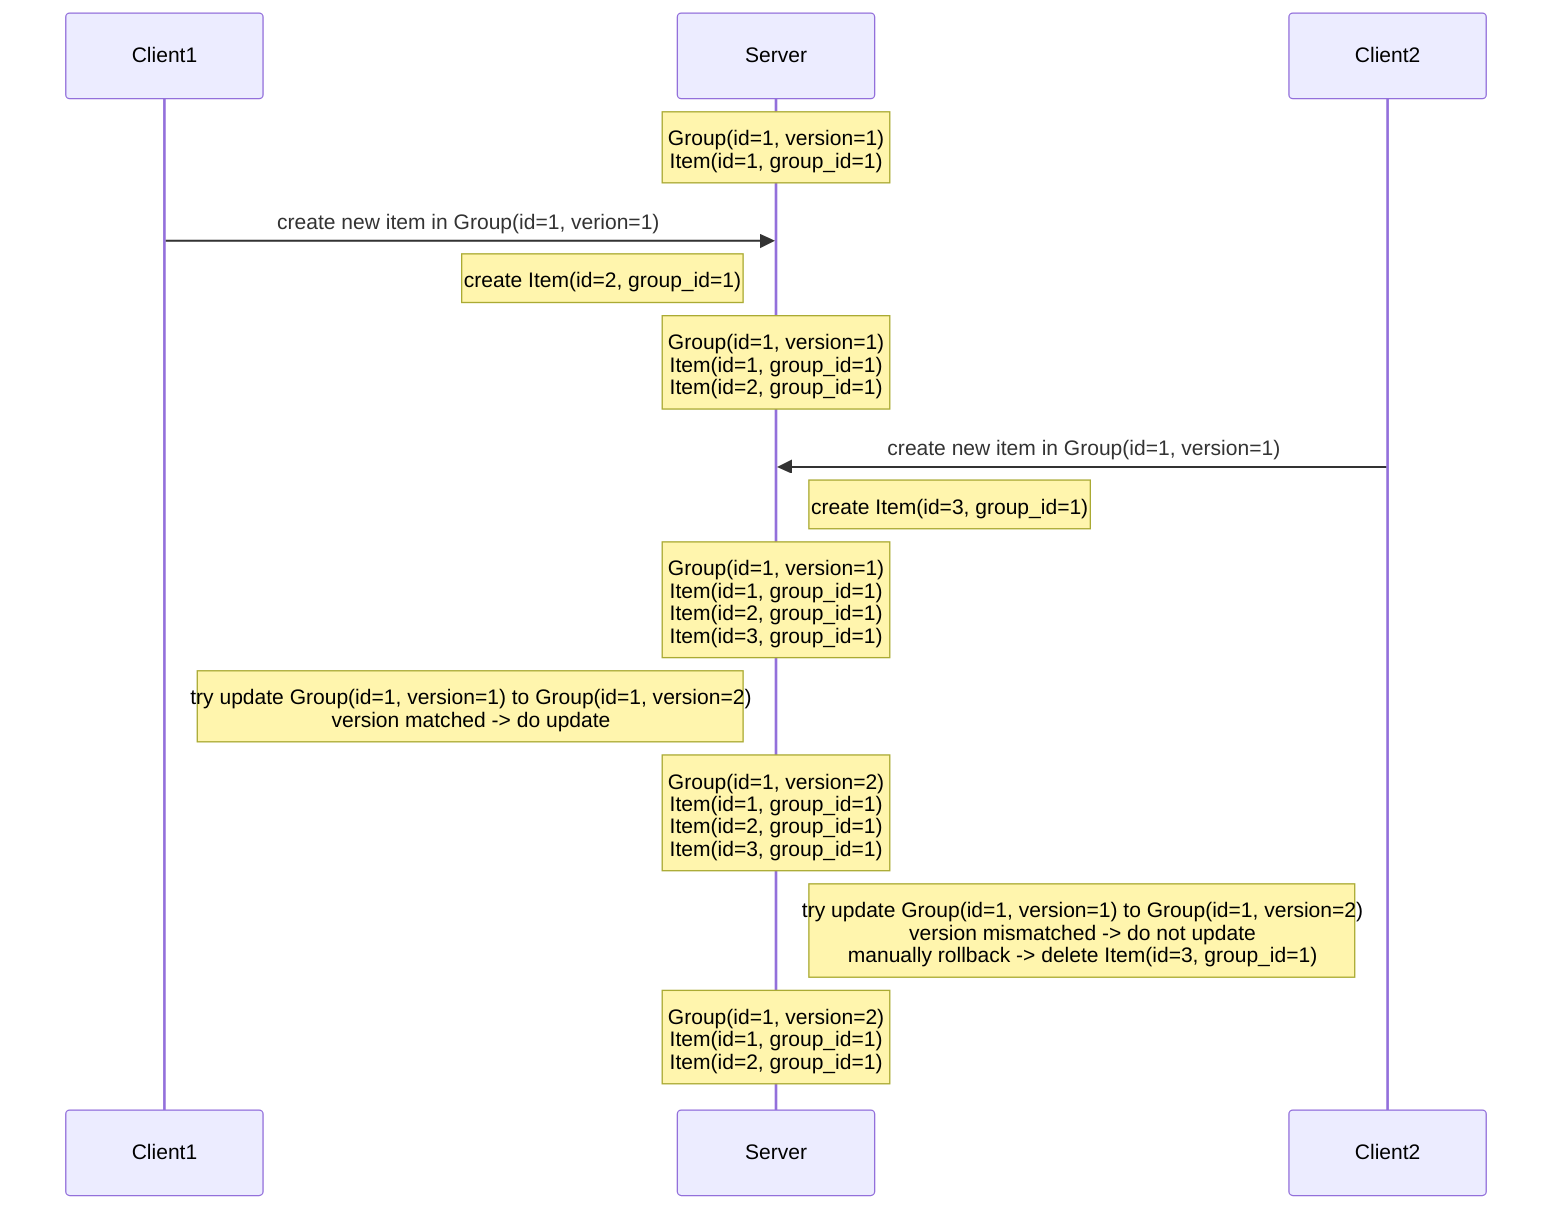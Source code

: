 sequenceDiagram
    participant C1 as Client1
    participant S as Server
    participant C2 as Client2
    Note over S: Group(id=1, version=1)<br/>Item(id=1, group_id=1)
    C1 ->> S: create new item in Group(id=1, verion=1)
    Note left of S: create Item(id=2, group_id=1)
    Note over S: Group(id=1, version=1)<br/>Item(id=1, group_id=1)<br/>Item(id=2, group_id=1)
    C2 ->> S: create new item in Group(id=1, version=1)
    Note right of S: create Item(id=3, group_id=1)
    Note over S: Group(id=1, version=1)<br/>Item(id=1, group_id=1)<br/>Item(id=2, group_id=1)<br/>Item(id=3, group_id=1)
    Note left of S: try update Group(id=1, version=1) to Group(id=1, version=2)<br/>version matched -> do update
    Note over S: Group(id=1, version=2)<br/>Item(id=1, group_id=1)<br/>Item(id=2, group_id=1)<br/>Item(id=3, group_id=1)
    Note right of S: try update Group(id=1, version=1) to Group(id=1, version=2)<br/>version mismatched -> do not update<br/>manually rollback -> delete Item(id=3, group_id=1)
    Note over S: Group(id=1, version=2)<br/>Item(id=1, group_id=1)<br/>Item(id=2, group_id=1)